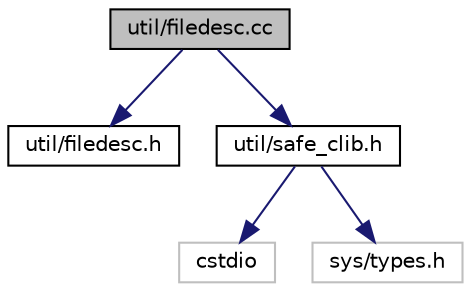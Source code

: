 digraph "util/filedesc.cc"
{
 // LATEX_PDF_SIZE
  edge [fontname="Helvetica",fontsize="10",labelfontname="Helvetica",labelfontsize="10"];
  node [fontname="Helvetica",fontsize="10",shape=record];
  Node1 [label="util/filedesc.cc",height=0.2,width=0.4,color="black", fillcolor="grey75", style="filled", fontcolor="black",tooltip="File descriptor implementation"];
  Node1 -> Node2 [color="midnightblue",fontsize="10",style="solid",fontname="Helvetica"];
  Node2 [label="util/filedesc.h",height=0.2,width=0.4,color="black", fillcolor="white", style="filled",URL="$d8/d55/filedesc_8h.html",tooltip="File descriptor."];
  Node1 -> Node3 [color="midnightblue",fontsize="10",style="solid",fontname="Helvetica"];
  Node3 [label="util/safe_clib.h",height=0.2,width=0.4,color="black", fillcolor="white", style="filled",URL="$d3/d76/safe__clib_8h.html",tooltip="Signal-safe C library wrapper."];
  Node3 -> Node4 [color="midnightblue",fontsize="10",style="solid",fontname="Helvetica"];
  Node4 [label="cstdio",height=0.2,width=0.4,color="grey75", fillcolor="white", style="filled",tooltip=" "];
  Node3 -> Node5 [color="midnightblue",fontsize="10",style="solid",fontname="Helvetica"];
  Node5 [label="sys/types.h",height=0.2,width=0.4,color="grey75", fillcolor="white", style="filled",tooltip=" "];
}

